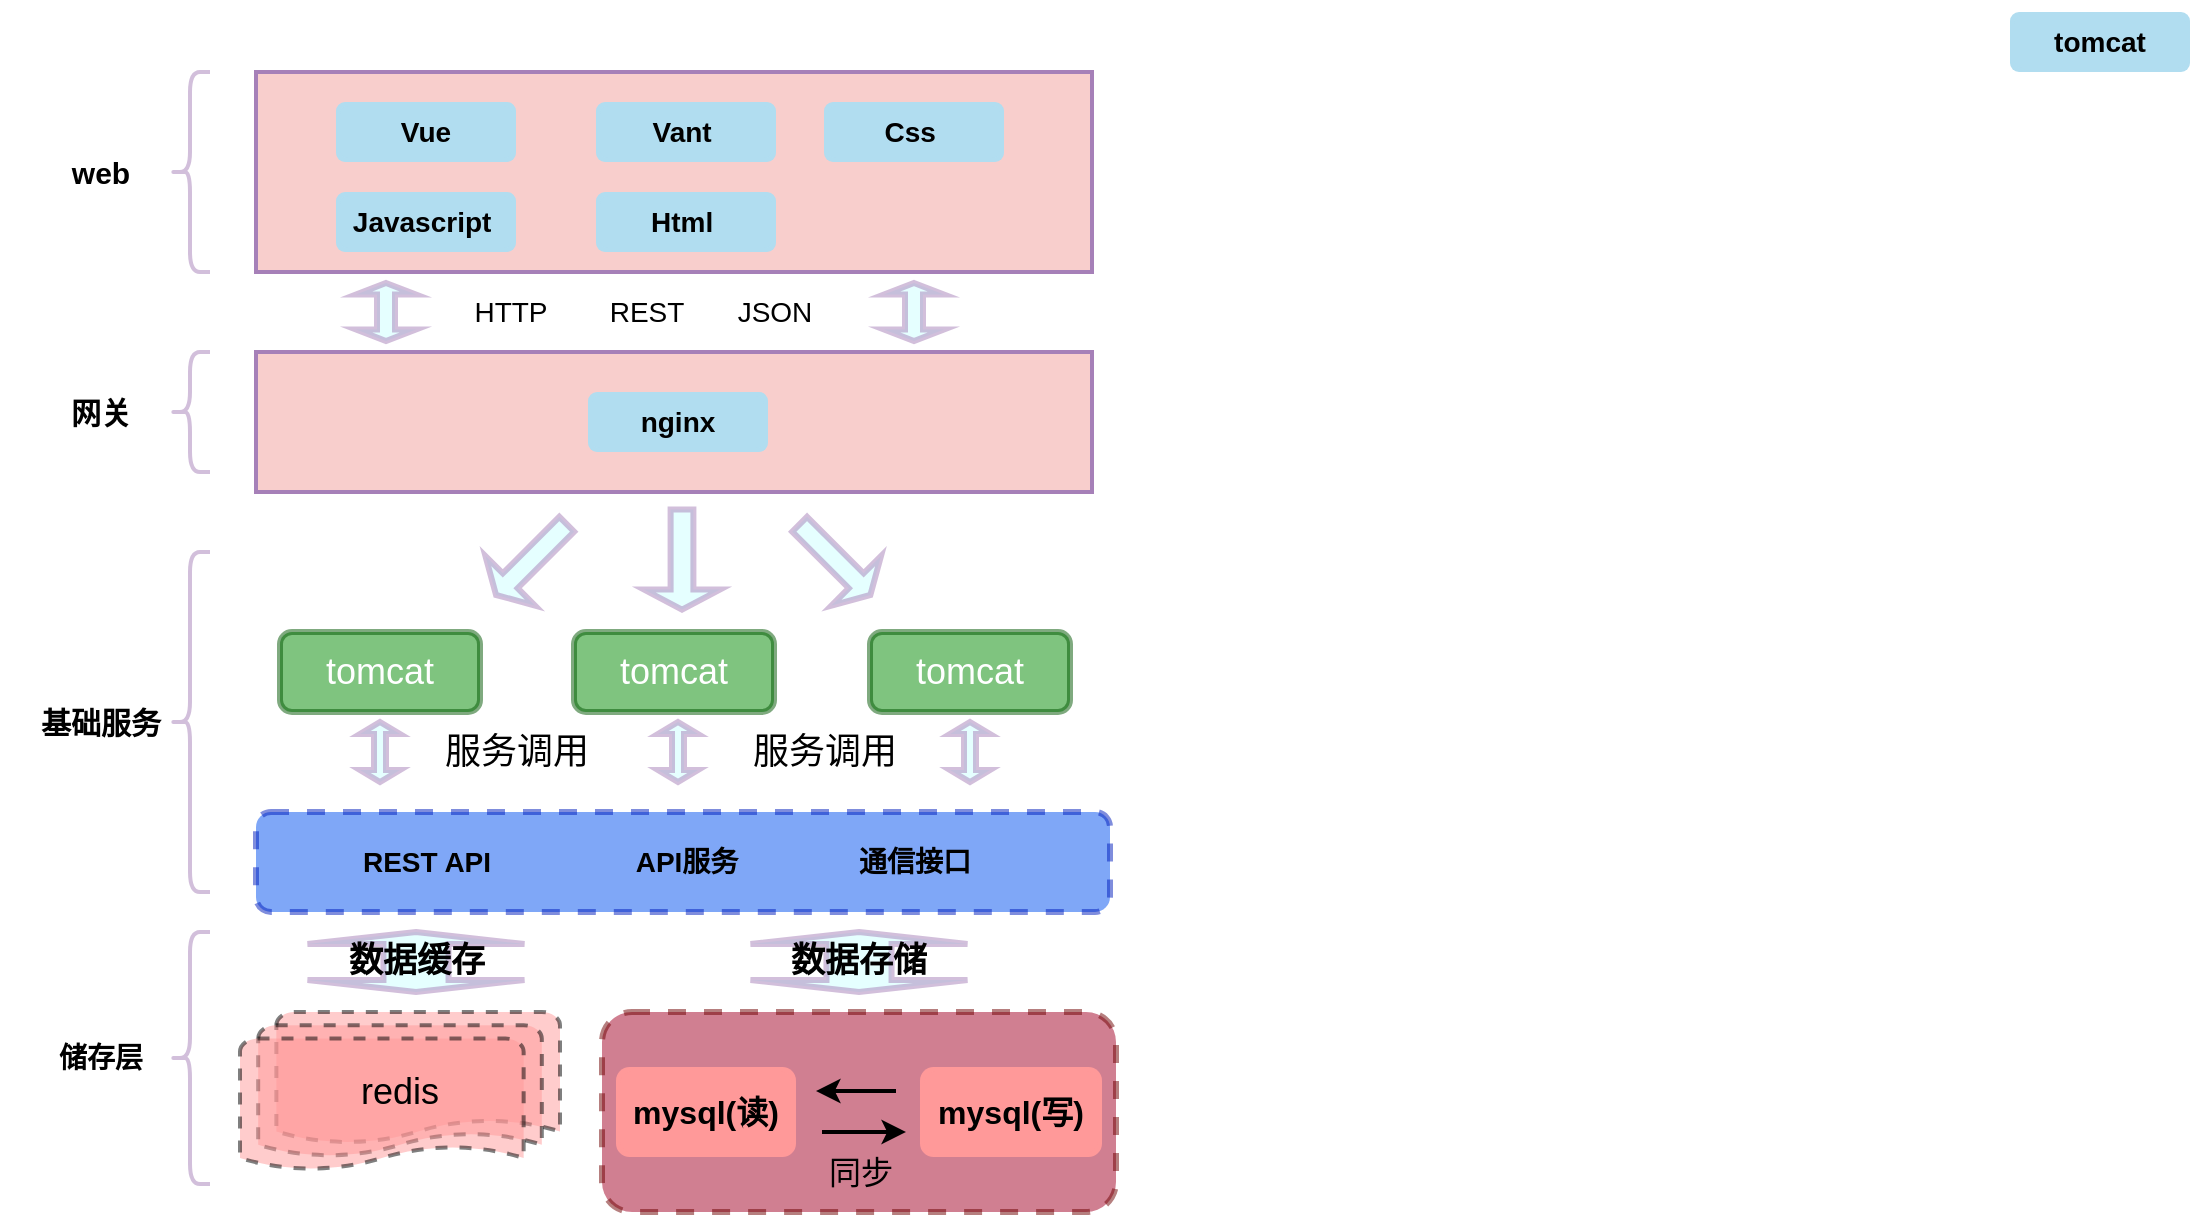 <mxfile version="14.5.0" type="github">
  <diagram id="fF6jGuptELLj6VETJ0Il" name="Page-1">
    <mxGraphModel dx="2062" dy="1068" grid="0" gridSize="10" guides="1" tooltips="1" connect="1" arrows="1" fold="1" page="1" pageScale="1" pageWidth="827" pageHeight="1169" math="0" shadow="0">
      <root>
        <mxCell id="0" />
        <mxCell id="1" parent="0" />
        <mxCell id="v0H7swZob4GdSyBgyEq5-1" value="" style="rounded=0;whiteSpace=wrap;html=1;fillColor=#f8cecc;strokeWidth=2;strokeColor=#A680B8;" vertex="1" parent="1">
          <mxGeometry x="203" y="160" width="418" height="100" as="geometry" />
        </mxCell>
        <mxCell id="v0H7swZob4GdSyBgyEq5-4" value="&lt;p class=&quot;MsoNormal&quot;&gt;&lt;span style=&quot;font-size: 10.5pt&quot;&gt;Vue&lt;/span&gt;&lt;/p&gt;" style="shape=ext;double=1;rounded=1;whiteSpace=wrap;html=1;fillColor=#b1ddf0;strokeColor=none;fontStyle=1" vertex="1" parent="1">
          <mxGeometry x="243" y="175" width="90" height="30" as="geometry" />
        </mxCell>
        <mxCell id="v0H7swZob4GdSyBgyEq5-6" value="&lt;p class=&quot;MsoNormal&quot;&gt;&lt;span style=&quot;font-size: 10.5pt&quot;&gt;Vant&amp;nbsp;&lt;/span&gt;&lt;/p&gt;" style="shape=ext;double=1;rounded=1;whiteSpace=wrap;html=1;fillColor=#b1ddf0;strokeColor=none;perimeterSpacing=0;fontStyle=1" vertex="1" parent="1">
          <mxGeometry x="373" y="175" width="90" height="30" as="geometry" />
        </mxCell>
        <mxCell id="v0H7swZob4GdSyBgyEq5-7" value="&lt;p class=&quot;MsoNormal&quot;&gt;&lt;span style=&quot;font-size: 10.5pt&quot;&gt;Javascript&amp;nbsp;&lt;/span&gt;&lt;/p&gt;" style="shape=ext;double=1;rounded=1;whiteSpace=wrap;html=1;fillColor=#b1ddf0;strokeColor=none;fontStyle=1" vertex="1" parent="1">
          <mxGeometry x="243" y="220" width="90" height="30" as="geometry" />
        </mxCell>
        <mxCell id="v0H7swZob4GdSyBgyEq5-8" value="&lt;p class=&quot;MsoNormal&quot;&gt;&lt;span style=&quot;font-size: 10.5pt&quot;&gt;Html&amp;nbsp;&lt;/span&gt;&lt;/p&gt;" style="shape=ext;double=1;rounded=1;whiteSpace=wrap;html=1;fillColor=#b1ddf0;strokeColor=none;fontStyle=1" vertex="1" parent="1">
          <mxGeometry x="373" y="220" width="90" height="30" as="geometry" />
        </mxCell>
        <mxCell id="v0H7swZob4GdSyBgyEq5-9" value="&lt;p class=&quot;MsoNormal&quot;&gt;&lt;span style=&quot;font-size: 10.5pt&quot;&gt;Css&amp;nbsp;&lt;/span&gt;&lt;/p&gt;" style="shape=ext;double=1;rounded=1;whiteSpace=wrap;html=1;fillColor=#b1ddf0;strokeColor=none;fontStyle=1" vertex="1" parent="1">
          <mxGeometry x="487" y="175" width="90" height="30" as="geometry" />
        </mxCell>
        <mxCell id="v0H7swZob4GdSyBgyEq5-15" value="web" style="text;strokeColor=none;fillColor=none;html=1;fontSize=15;fontStyle=1;verticalAlign=middle;align=center;opacity=50;" vertex="1" parent="1">
          <mxGeometry x="75" y="190" width="100" height="40" as="geometry" />
        </mxCell>
        <mxCell id="v0H7swZob4GdSyBgyEq5-18" value="" style="shape=curlyBracket;whiteSpace=wrap;html=1;rounded=1;strokeColor=#A680B8;strokeWidth=2;fillColor=#ffffff;gradientColor=none;opacity=50;size=0.5;" vertex="1" parent="1">
          <mxGeometry x="160" y="160" width="20" height="100" as="geometry" />
        </mxCell>
        <mxCell id="v0H7swZob4GdSyBgyEq5-20" value="" style="rounded=0;whiteSpace=wrap;html=1;fillColor=#f8cecc;strokeWidth=2;strokeColor=#A680B8;" vertex="1" parent="1">
          <mxGeometry x="203" y="300" width="418" height="70" as="geometry" />
        </mxCell>
        <mxCell id="v0H7swZob4GdSyBgyEq5-22" value="&lt;p class=&quot;MsoNormal&quot;&gt;&lt;span style=&quot;font-size: 14px&quot;&gt;nginx&lt;/span&gt;&lt;br&gt;&lt;/p&gt;" style="shape=ext;double=1;rounded=1;whiteSpace=wrap;html=1;fillColor=#b1ddf0;strokeColor=none;fontStyle=1" vertex="1" parent="1">
          <mxGeometry x="369" y="320" width="90" height="30" as="geometry" />
        </mxCell>
        <mxCell id="v0H7swZob4GdSyBgyEq5-23" value="&lt;p class=&quot;MsoNormal&quot;&gt;&lt;span style=&quot;font-size: 10.5pt&quot;&gt;tomcat&lt;/span&gt;&lt;/p&gt;" style="shape=ext;double=1;rounded=1;whiteSpace=wrap;html=1;fillColor=#b1ddf0;strokeColor=none;fontStyle=1" vertex="1" parent="1">
          <mxGeometry x="1080" y="130" width="90" height="30" as="geometry" />
        </mxCell>
        <mxCell id="v0H7swZob4GdSyBgyEq5-27" value="" style="shape=curlyBracket;whiteSpace=wrap;html=1;rounded=1;strokeColor=#A680B8;strokeWidth=2;fillColor=#ffffff;gradientColor=none;opacity=50;size=0.5;" vertex="1" parent="1">
          <mxGeometry x="160" y="300" width="20" height="60" as="geometry" />
        </mxCell>
        <mxCell id="v0H7swZob4GdSyBgyEq5-28" value="网关" style="text;strokeColor=none;fillColor=none;html=1;fontSize=15;fontStyle=1;verticalAlign=middle;align=center;opacity=50;" vertex="1" parent="1">
          <mxGeometry x="75" y="310" width="100" height="40" as="geometry" />
        </mxCell>
        <mxCell id="v0H7swZob4GdSyBgyEq5-32" value="" style="shape=doubleArrow;direction=south;whiteSpace=wrap;html=1;rounded=0;shadow=0;glass=0;labelBackgroundColor=none;sketch=0;strokeColor=#A680B8;strokeWidth=3;gradientColor=none;fontSize=17;opacity=50;fillColor=#CCFFFF;" vertex="1" parent="1">
          <mxGeometry x="517" y="265.5" width="30" height="29" as="geometry" />
        </mxCell>
        <mxCell id="v0H7swZob4GdSyBgyEq5-34" value="HTTP" style="text;html=1;align=center;verticalAlign=middle;resizable=0;points=[];autosize=1;fontSize=14;fontStyle=0" vertex="1" parent="1">
          <mxGeometry x="305" y="270" width="50" height="20" as="geometry" />
        </mxCell>
        <mxCell id="v0H7swZob4GdSyBgyEq5-36" value="REST" style="text;html=1;align=center;verticalAlign=middle;resizable=0;points=[];autosize=1;fontSize=14;fontStyle=0" vertex="1" parent="1">
          <mxGeometry x="373" y="270" width="50" height="20" as="geometry" />
        </mxCell>
        <mxCell id="v0H7swZob4GdSyBgyEq5-37" value="JSON" style="text;html=1;align=center;verticalAlign=middle;resizable=0;points=[];autosize=1;fontSize=14;fontStyle=0" vertex="1" parent="1">
          <mxGeometry x="437" y="270" width="50" height="20" as="geometry" />
        </mxCell>
        <mxCell id="v0H7swZob4GdSyBgyEq5-39" value="" style="shape=singleArrow;direction=south;whiteSpace=wrap;html=1;rounded=0;shadow=0;glass=0;labelBackgroundColor=none;sketch=0;strokeColor=#A680B8;strokeWidth=3;gradientColor=none;fontSize=14;opacity=50;rotation=45;fillColor=#CCFFFF;" vertex="1" parent="1">
          <mxGeometry x="323.21" y="378.79" width="35" height="50" as="geometry" />
        </mxCell>
        <mxCell id="v0H7swZob4GdSyBgyEq5-40" value="" style="shape=singleArrow;direction=south;whiteSpace=wrap;html=1;rounded=0;shadow=0;glass=0;labelBackgroundColor=none;sketch=0;strokeColor=#A680B8;strokeWidth=3;gradientColor=none;fontSize=14;opacity=50;fillColor=#CCFFFF;" vertex="1" parent="1">
          <mxGeometry x="397" y="378.79" width="38" height="50" as="geometry" />
        </mxCell>
        <mxCell id="v0H7swZob4GdSyBgyEq5-45" value="服务调用" style="text;strokeColor=none;fillColor=none;html=1;fontSize=18;fontStyle=0;verticalAlign=middle;align=center;rounded=0;shadow=0;glass=0;labelBackgroundColor=none;sketch=0;opacity=50;" vertex="1" parent="1">
          <mxGeometry x="283" y="480" width="100" height="40" as="geometry" />
        </mxCell>
        <mxCell id="v0H7swZob4GdSyBgyEq5-73" value="tomcat" style="whiteSpace=wrap;html=1;align=center;rounded=1;shadow=0;glass=0;labelBackgroundColor=none;sketch=0;strokeColor=#005700;strokeWidth=3;fillColor=#008a00;fontSize=18;opacity=50;fontColor=#ffffff;" vertex="1" parent="1">
          <mxGeometry x="215" y="440" width="100" height="40" as="geometry" />
        </mxCell>
        <mxCell id="v0H7swZob4GdSyBgyEq5-74" value="tomcat" style="whiteSpace=wrap;html=1;align=center;rounded=1;shadow=0;glass=0;labelBackgroundColor=none;sketch=0;strokeColor=#005700;strokeWidth=3;fillColor=#008a00;fontSize=18;opacity=50;fontColor=#ffffff;" vertex="1" parent="1">
          <mxGeometry x="362" y="440" width="100" height="40" as="geometry" />
        </mxCell>
        <mxCell id="v0H7swZob4GdSyBgyEq5-75" value="tomcat" style="whiteSpace=wrap;html=1;align=center;rounded=1;shadow=0;glass=0;labelBackgroundColor=none;sketch=0;strokeColor=#005700;strokeWidth=3;fillColor=#008a00;fontSize=18;opacity=50;fontColor=#ffffff;" vertex="1" parent="1">
          <mxGeometry x="510" y="440" width="100" height="40" as="geometry" />
        </mxCell>
        <mxCell id="v0H7swZob4GdSyBgyEq5-76" value="" style="shape=doubleArrow;direction=south;whiteSpace=wrap;html=1;rounded=0;shadow=0;glass=0;labelBackgroundColor=none;sketch=0;strokeColor=#A680B8;strokeWidth=3;gradientColor=none;fontSize=17;opacity=50;labelBorderColor=none;fillColor=#CCFFFF;" vertex="1" parent="1">
          <mxGeometry x="255" y="485" width="20" height="30" as="geometry" />
        </mxCell>
        <mxCell id="v0H7swZob4GdSyBgyEq5-77" value="" style="shape=doubleArrow;direction=south;whiteSpace=wrap;html=1;rounded=0;shadow=0;glass=0;labelBackgroundColor=none;sketch=0;strokeColor=#A680B8;strokeWidth=3;gradientColor=none;fontSize=17;opacity=50;labelBorderColor=none;fillColor=#CCFFFF;" vertex="1" parent="1">
          <mxGeometry x="404" y="485" width="20" height="30" as="geometry" />
        </mxCell>
        <mxCell id="v0H7swZob4GdSyBgyEq5-78" value="" style="shape=doubleArrow;direction=south;whiteSpace=wrap;html=1;rounded=0;shadow=0;glass=0;labelBackgroundColor=none;sketch=0;strokeColor=#A680B8;strokeWidth=3;gradientColor=none;fontSize=17;opacity=50;labelBorderColor=none;fillColor=#CCFFFF;" vertex="1" parent="1">
          <mxGeometry x="550" y="485" width="20" height="30" as="geometry" />
        </mxCell>
        <mxCell id="v0H7swZob4GdSyBgyEq5-80" value="" style="rounded=1;whiteSpace=wrap;html=1;shadow=0;glass=0;dashed=1;labelBackgroundColor=none;sketch=0;strokeColor=#001DBC;strokeWidth=3;fillColor=#0050ef;fontSize=18;opacity=50;fontColor=#ffffff;" vertex="1" parent="1">
          <mxGeometry x="203" y="530" width="427" height="50" as="geometry" />
        </mxCell>
        <mxCell id="v0H7swZob4GdSyBgyEq5-81" value="REST API" style="text;html=1;align=center;verticalAlign=middle;resizable=0;points=[];autosize=1;fontSize=14;fontStyle=1" vertex="1" parent="1">
          <mxGeometry x="248" y="545" width="80" height="20" as="geometry" />
        </mxCell>
        <mxCell id="v0H7swZob4GdSyBgyEq5-82" value="API服务" style="text;html=1;align=center;verticalAlign=middle;resizable=0;points=[];autosize=1;fontSize=14;fontStyle=1" vertex="1" parent="1">
          <mxGeometry x="383" y="545" width="70" height="20" as="geometry" />
        </mxCell>
        <mxCell id="v0H7swZob4GdSyBgyEq5-83" value="通信接口" style="text;html=1;align=center;verticalAlign=middle;resizable=0;points=[];autosize=1;fontSize=14;fontStyle=1" vertex="1" parent="1">
          <mxGeometry x="497" y="545" width="70" height="20" as="geometry" />
        </mxCell>
        <mxCell id="v0H7swZob4GdSyBgyEq5-84" value="" style="shape=curlyBracket;whiteSpace=wrap;html=1;rounded=1;strokeColor=#A680B8;strokeWidth=2;fillColor=#ffffff;gradientColor=none;opacity=50;size=0.5;" vertex="1" parent="1">
          <mxGeometry x="160" y="400" width="20" height="170" as="geometry" />
        </mxCell>
        <mxCell id="v0H7swZob4GdSyBgyEq5-85" value="基础服务" style="text;strokeColor=none;fillColor=none;html=1;fontSize=15;fontStyle=1;verticalAlign=middle;align=center;opacity=50;" vertex="1" parent="1">
          <mxGeometry x="75" y="465" width="100" height="40" as="geometry" />
        </mxCell>
        <mxCell id="v0H7swZob4GdSyBgyEq5-91" value="" style="rounded=1;whiteSpace=wrap;html=1;shadow=0;glass=0;dashed=1;labelBackgroundColor=none;sketch=0;strokeColor=#6F0000;strokeWidth=3;fillColor=#a20025;fontSize=18;opacity=50;fontColor=#ffffff;" vertex="1" parent="1">
          <mxGeometry x="376" y="630" width="257" height="100" as="geometry" />
        </mxCell>
        <mxCell id="v0H7swZob4GdSyBgyEq5-94" value="&lt;p class=&quot;MsoNormal&quot;&gt;&lt;span style=&quot;font-size: 16px&quot;&gt;mysql(读)&lt;/span&gt;&lt;br&gt;&lt;/p&gt;" style="shape=ext;double=1;rounded=1;whiteSpace=wrap;html=1;strokeColor=none;fontStyle=1;fillColor=#FF9999;" vertex="1" parent="1">
          <mxGeometry x="383" y="657.5" width="90" height="45" as="geometry" />
        </mxCell>
        <mxCell id="v0H7swZob4GdSyBgyEq5-98" value="数据存储" style="shape=doubleArrow;direction=south;whiteSpace=wrap;html=1;rounded=0;shadow=0;glass=0;labelBackgroundColor=none;sketch=0;strokeColor=#A680B8;strokeWidth=3;gradientColor=none;fontSize=17;opacity=50;labelBorderColor=none;fillColor=#CCFFFF;fontStyle=1" vertex="1" parent="1">
          <mxGeometry x="450.25" y="590" width="108.5" height="30" as="geometry" />
        </mxCell>
        <mxCell id="v0H7swZob4GdSyBgyEq5-100" value="redis" style="strokeWidth=2;html=1;shape=mxgraph.flowchart.multi-document;whiteSpace=wrap;rounded=1;shadow=0;glass=0;dashed=1;labelBackgroundColor=none;sketch=0;fillColor=#FF9999;gradientColor=none;fontSize=18;opacity=50;" vertex="1" parent="1">
          <mxGeometry x="195" y="630" width="160" height="80" as="geometry" />
        </mxCell>
        <mxCell id="v0H7swZob4GdSyBgyEq5-102" value="&lt;p class=&quot;MsoNormal&quot;&gt;&lt;span style=&quot;font-size: 16px&quot;&gt;mysql(写)&lt;/span&gt;&lt;br&gt;&lt;/p&gt;" style="shape=ext;double=1;rounded=1;whiteSpace=wrap;html=1;strokeColor=none;fontStyle=1;fillColor=#FF9999;" vertex="1" parent="1">
          <mxGeometry x="535" y="657.5" width="91" height="45" as="geometry" />
        </mxCell>
        <mxCell id="v0H7swZob4GdSyBgyEq5-104" value="" style="endArrow=classic;html=1;strokeWidth=2;fontSize=18;" edge="1" parent="1">
          <mxGeometry width="50" height="50" relative="1" as="geometry">
            <mxPoint x="486" y="690" as="sourcePoint" />
            <mxPoint x="528" y="690" as="targetPoint" />
          </mxGeometry>
        </mxCell>
        <mxCell id="v0H7swZob4GdSyBgyEq5-105" value="" style="endArrow=classic;html=1;strokeWidth=2;fontSize=18;" edge="1" parent="1">
          <mxGeometry width="50" height="50" relative="1" as="geometry">
            <mxPoint x="523" y="669.5" as="sourcePoint" />
            <mxPoint x="483" y="669.5" as="targetPoint" />
          </mxGeometry>
        </mxCell>
        <mxCell id="v0H7swZob4GdSyBgyEq5-106" value="数据缓存" style="shape=doubleArrow;direction=south;whiteSpace=wrap;html=1;rounded=0;shadow=0;glass=0;labelBackgroundColor=none;sketch=0;strokeColor=#A680B8;strokeWidth=3;gradientColor=none;fontSize=17;opacity=50;labelBorderColor=none;fillColor=#CCFFFF;fontStyle=1" vertex="1" parent="1">
          <mxGeometry x="228.75" y="590" width="108.5" height="30" as="geometry" />
        </mxCell>
        <mxCell id="v0H7swZob4GdSyBgyEq5-112" value="" style="shape=singleArrow;direction=south;whiteSpace=wrap;html=1;rounded=0;shadow=0;glass=0;labelBackgroundColor=none;sketch=0;strokeColor=#A680B8;strokeWidth=3;gradientColor=none;fontSize=14;opacity=50;rotation=-45;fillColor=#CCFFFF;" vertex="1" parent="1">
          <mxGeometry x="475" y="378.79" width="35" height="50" as="geometry" />
        </mxCell>
        <mxCell id="v0H7swZob4GdSyBgyEq5-113" value="服务调用" style="text;strokeColor=none;fillColor=none;html=1;fontSize=18;fontStyle=0;verticalAlign=middle;align=center;rounded=0;shadow=0;glass=0;labelBackgroundColor=none;sketch=0;opacity=50;" vertex="1" parent="1">
          <mxGeometry x="437" y="480" width="100" height="40" as="geometry" />
        </mxCell>
        <mxCell id="v0H7swZob4GdSyBgyEq5-115" value="同步" style="text;strokeColor=none;fillColor=none;html=1;fontSize=16;fontStyle=0;verticalAlign=middle;align=center;rounded=0;shadow=0;glass=0;labelBackgroundColor=none;sketch=0;opacity=50;" vertex="1" parent="1">
          <mxGeometry x="454.5" y="690" width="100" height="40" as="geometry" />
        </mxCell>
        <mxCell id="v0H7swZob4GdSyBgyEq5-116" value="" style="shape=doubleArrow;direction=south;whiteSpace=wrap;html=1;rounded=0;shadow=0;glass=0;labelBackgroundColor=none;sketch=0;strokeColor=#A680B8;strokeWidth=3;gradientColor=none;fontSize=17;opacity=50;fillColor=#CCFFFF;" vertex="1" parent="1">
          <mxGeometry x="253" y="265.5" width="30" height="29" as="geometry" />
        </mxCell>
        <mxCell id="v0H7swZob4GdSyBgyEq5-119" value="" style="shape=curlyBracket;whiteSpace=wrap;html=1;rounded=1;strokeColor=#A680B8;strokeWidth=2;fillColor=#ffffff;gradientColor=none;opacity=50;size=0.5;" vertex="1" parent="1">
          <mxGeometry x="160" y="590" width="20" height="126" as="geometry" />
        </mxCell>
        <mxCell id="v0H7swZob4GdSyBgyEq5-120" value="&lt;p class=&quot;MsoNormal&quot;&gt;&lt;span style=&quot;font-size: 10.5pt&quot;&gt;&lt;font face=&quot;宋体&quot;&gt;储存层&lt;/font&gt;&lt;/span&gt;&lt;/p&gt;" style="text;strokeColor=none;fillColor=none;html=1;fontSize=15;fontStyle=1;verticalAlign=middle;align=center;opacity=50;" vertex="1" parent="1">
          <mxGeometry x="75" y="633" width="100" height="40" as="geometry" />
        </mxCell>
      </root>
    </mxGraphModel>
  </diagram>
</mxfile>
